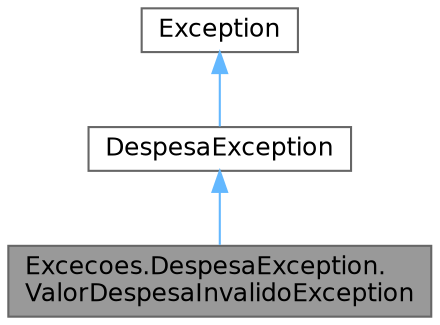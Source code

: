 digraph "Excecoes.DespesaException.ValorDespesaInvalidoException"
{
 // LATEX_PDF_SIZE
  bgcolor="transparent";
  edge [fontname=Helvetica,fontsize=12,labelfontname=Helvetica,labelfontsize=10];
  node [fontname=Helvetica,fontsize=12,shape=box,height=0.2,width=0.4];
  Node1 [id="Node000001",label="Excecoes.DespesaException.\lValorDespesaInvalidoException",height=0.2,width=0.4,color="gray40", fillcolor="grey60", style="filled", fontcolor="black",tooltip="Exceção lançada quando o valor da despesa é inválido (deve ser maior que zero)."];
  Node2 -> Node1 [id="edge1_Node000001_Node000002",dir="back",color="steelblue1",style="solid",tooltip=" "];
  Node2 [id="Node000002",label="DespesaException",height=0.2,width=0.4,color="gray40", fillcolor="white", style="filled",URL="$class_excecoes_1_1_despesa_exception.html",tooltip="Exceção base para o domínio de Despesa."];
  Node3 -> Node2 [id="edge2_Node000002_Node000003",dir="back",color="steelblue1",style="solid",tooltip=" "];
  Node3 [id="Node000003",label="Exception",height=0.2,width=0.4,color="gray40", fillcolor="white", style="filled",tooltip=" "];
}

